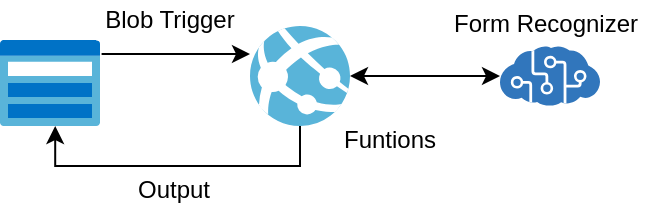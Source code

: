 <mxfile version="14.6.1" type="github">
  <diagram id="tbnyqtQ0O0OaAFDpFtwZ" name="FormReco">
    <mxGraphModel dx="1038" dy="580" grid="1" gridSize="10" guides="1" tooltips="1" connect="1" arrows="1" fold="1" page="1" pageScale="1" pageWidth="850" pageHeight="1100" math="0" shadow="0">
      <root>
        <mxCell id="0" />
        <mxCell id="1" parent="0" />
        <mxCell id="BBOFK0GGw9M64spJGups-4" style="edgeStyle=orthogonalEdgeStyle;rounded=0;orthogonalLoop=1;jettySize=auto;html=1;exitX=1.016;exitY=0.163;exitDx=0;exitDy=0;exitPerimeter=0;" edge="1" parent="1" source="BBOFK0GGw9M64spJGups-1" target="BBOFK0GGw9M64spJGups-2">
          <mxGeometry relative="1" as="geometry">
            <Array as="points">
              <mxPoint x="410" y="227" />
              <mxPoint x="410" y="227" />
            </Array>
          </mxGeometry>
        </mxCell>
        <mxCell id="BBOFK0GGw9M64spJGups-1" value="" style="aspect=fixed;html=1;points=[];align=center;image;fontSize=12;image=img/lib/mscae/ClassicStorage.svg;" vertex="1" parent="1">
          <mxGeometry x="300" y="220" width="50" height="43" as="geometry" />
        </mxCell>
        <mxCell id="BBOFK0GGw9M64spJGups-5" style="edgeStyle=orthogonalEdgeStyle;rounded=0;orthogonalLoop=1;jettySize=auto;html=1;entryX=0.552;entryY=1;entryDx=0;entryDy=0;entryPerimeter=0;" edge="1" parent="1" source="BBOFK0GGw9M64spJGups-2" target="BBOFK0GGw9M64spJGups-1">
          <mxGeometry relative="1" as="geometry">
            <Array as="points">
              <mxPoint x="450" y="283" />
              <mxPoint x="328" y="283" />
            </Array>
          </mxGeometry>
        </mxCell>
        <mxCell id="BBOFK0GGw9M64spJGups-6" value="" style="edgeStyle=orthogonalEdgeStyle;rounded=0;orthogonalLoop=1;jettySize=auto;html=1;startArrow=classic;startFill=1;" edge="1" parent="1" source="BBOFK0GGw9M64spJGups-2" target="BBOFK0GGw9M64spJGups-3">
          <mxGeometry relative="1" as="geometry" />
        </mxCell>
        <mxCell id="BBOFK0GGw9M64spJGups-2" value="" style="aspect=fixed;html=1;points=[];align=center;image;fontSize=12;image=img/lib/mscae/App_Services.svg;" vertex="1" parent="1">
          <mxGeometry x="425" y="213" width="50" height="50" as="geometry" />
        </mxCell>
        <mxCell id="BBOFK0GGw9M64spJGups-3" value="" style="aspect=fixed;html=1;points=[];align=center;image;fontSize=12;image=img/lib/mscae/Cognitive_Services.svg;" vertex="1" parent="1">
          <mxGeometry x="550" y="223" width="50" height="30" as="geometry" />
        </mxCell>
        <mxCell id="BBOFK0GGw9M64spJGups-7" value="Blob Trigger" style="text;html=1;strokeColor=none;fillColor=none;align=center;verticalAlign=middle;whiteSpace=wrap;rounded=0;" vertex="1" parent="1">
          <mxGeometry x="350" y="200" width="70" height="20" as="geometry" />
        </mxCell>
        <mxCell id="BBOFK0GGw9M64spJGups-8" value="Funtions" style="text;html=1;strokeColor=none;fillColor=none;align=center;verticalAlign=middle;whiteSpace=wrap;rounded=0;" vertex="1" parent="1">
          <mxGeometry x="460" y="260" width="70" height="20" as="geometry" />
        </mxCell>
        <mxCell id="BBOFK0GGw9M64spJGups-9" value="Form Recognizer" style="text;html=1;strokeColor=none;fillColor=none;align=center;verticalAlign=middle;whiteSpace=wrap;rounded=0;" vertex="1" parent="1">
          <mxGeometry x="518" y="202" width="110" height="20" as="geometry" />
        </mxCell>
        <mxCell id="BBOFK0GGw9M64spJGups-10" value="Output" style="text;html=1;strokeColor=none;fillColor=none;align=center;verticalAlign=middle;whiteSpace=wrap;rounded=0;" vertex="1" parent="1">
          <mxGeometry x="352" y="285" width="70" height="20" as="geometry" />
        </mxCell>
      </root>
    </mxGraphModel>
  </diagram>
</mxfile>
